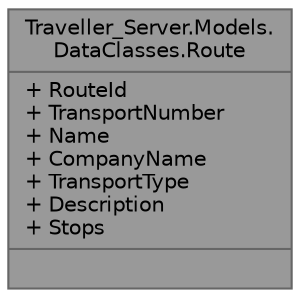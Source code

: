 digraph "Traveller_Server.Models.DataClasses.Route"
{
 // LATEX_PDF_SIZE
  bgcolor="transparent";
  edge [fontname=Helvetica,fontsize=10,labelfontname=Helvetica,labelfontsize=10];
  node [fontname=Helvetica,fontsize=10,shape=box,height=0.2,width=0.4];
  Node1 [shape=record,label="{Traveller_Server.Models.\lDataClasses.Route\n|+ RouteId\l+ TransportNumber\l+ Name\l+ CompanyName\l+ TransportType\l+ Description\l+ Stops\l|}",height=0.2,width=0.4,color="gray40", fillcolor="grey60", style="filled", fontcolor="black",tooltip="Data class of a route. Represents a route in which a transport goes from A to B while stopping multip..."];
}
